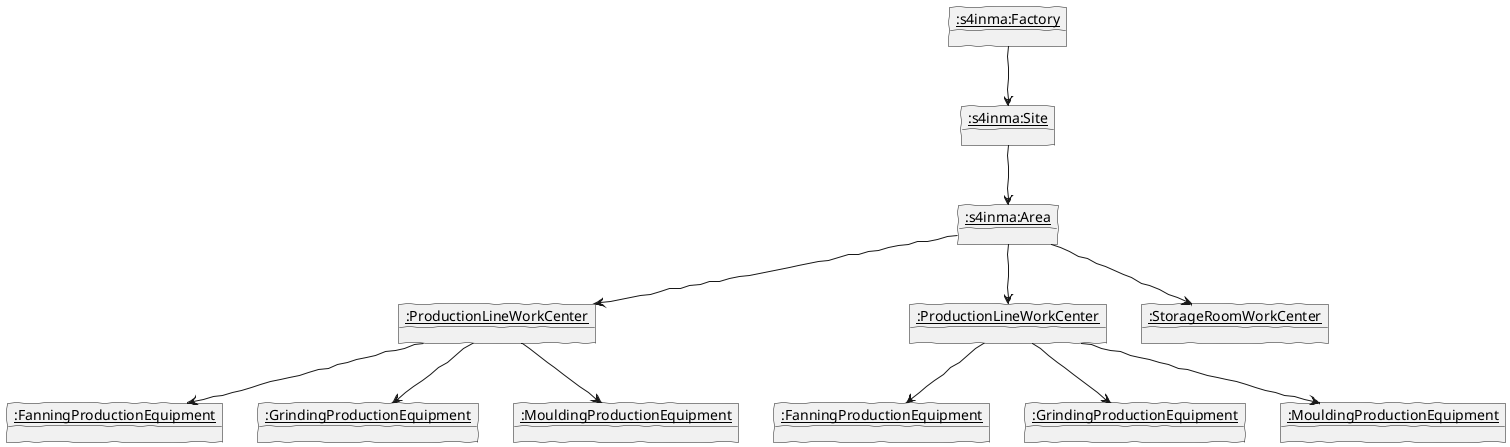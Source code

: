 @startuml 

skinparam handwritten true
skinparam useBetaStyle true

object "__:s4inma:Factory__" as factory1
object "__:s4inma:Site__" as site1
object "__:s4inma:Area__" as area1

factory1 --> site1
site1 --> area1

' s4inma:WorkCenter
object "__:ProductionLineWorkCenter__" as line1
object "__:ProductionLineWorkCenter__" as line2
object "__:StorageRoomWorkCenter__" as store1

area1 --> line1
area1 --> line2
area1 --> store1

' s4inma:ProductionEquipment
object "__:FanningProductionEquipment__" as fan1
object "__:GrindingProductionEquipment__" as grinder1
object "__:MouldingProductionEquipment__" as mould1
object "__:FanningProductionEquipment__" as fan2
object "__:GrindingProductionEquipment__" as grinder2
object "__:MouldingProductionEquipment__" as mould2

line1 --> fan1
line1 --> grinder1
line1 --> mould1

line2 --> fan2
line2 --> grinder2
line2 --> mould2

@enduml